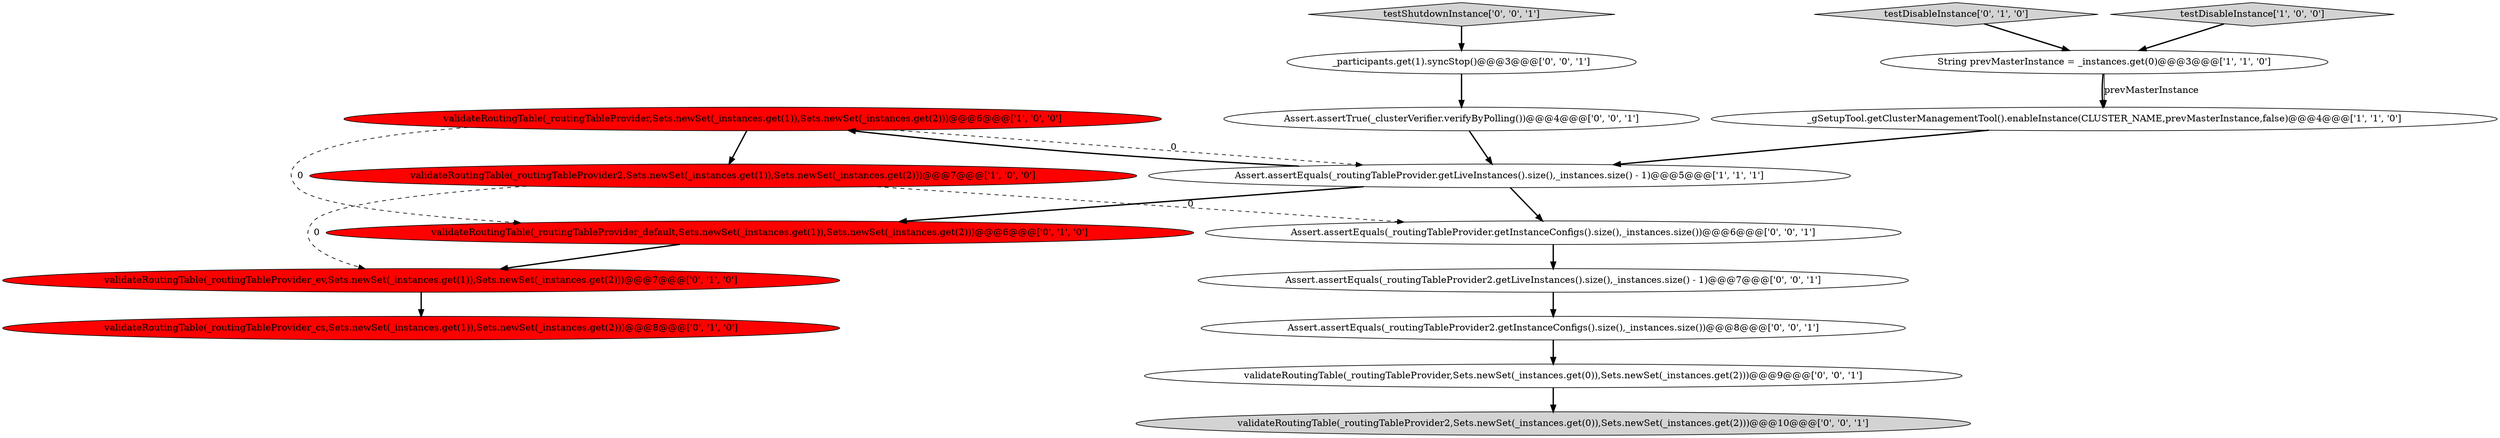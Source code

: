 digraph {
3 [style = filled, label = "validateRoutingTable(_routingTableProvider,Sets.newSet(_instances.get(1)),Sets.newSet(_instances.get(2)))@@@6@@@['1', '0', '0']", fillcolor = red, shape = ellipse image = "AAA1AAABBB1BBB"];
8 [style = filled, label = "validateRoutingTable(_routingTableProvider_ev,Sets.newSet(_instances.get(1)),Sets.newSet(_instances.get(2)))@@@7@@@['0', '1', '0']", fillcolor = red, shape = ellipse image = "AAA1AAABBB2BBB"];
5 [style = filled, label = "_gSetupTool.getClusterManagementTool().enableInstance(CLUSTER_NAME,prevMasterInstance,false)@@@4@@@['1', '1', '0']", fillcolor = white, shape = ellipse image = "AAA0AAABBB1BBB"];
15 [style = filled, label = "Assert.assertEquals(_routingTableProvider.getInstanceConfigs().size(),_instances.size())@@@6@@@['0', '0', '1']", fillcolor = white, shape = ellipse image = "AAA0AAABBB3BBB"];
6 [style = filled, label = "validateRoutingTable(_routingTableProvider_default,Sets.newSet(_instances.get(1)),Sets.newSet(_instances.get(2)))@@@6@@@['0', '1', '0']", fillcolor = red, shape = ellipse image = "AAA1AAABBB2BBB"];
12 [style = filled, label = "Assert.assertTrue(_clusterVerifier.verifyByPolling())@@@4@@@['0', '0', '1']", fillcolor = white, shape = ellipse image = "AAA0AAABBB3BBB"];
10 [style = filled, label = "Assert.assertEquals(_routingTableProvider2.getLiveInstances().size(),_instances.size() - 1)@@@7@@@['0', '0', '1']", fillcolor = white, shape = ellipse image = "AAA0AAABBB3BBB"];
17 [style = filled, label = "validateRoutingTable(_routingTableProvider,Sets.newSet(_instances.get(0)),Sets.newSet(_instances.get(2)))@@@9@@@['0', '0', '1']", fillcolor = white, shape = ellipse image = "AAA0AAABBB3BBB"];
4 [style = filled, label = "testDisableInstance['1', '0', '0']", fillcolor = lightgray, shape = diamond image = "AAA0AAABBB1BBB"];
11 [style = filled, label = "testShutdownInstance['0', '0', '1']", fillcolor = lightgray, shape = diamond image = "AAA0AAABBB3BBB"];
1 [style = filled, label = "String prevMasterInstance = _instances.get(0)@@@3@@@['1', '1', '0']", fillcolor = white, shape = ellipse image = "AAA0AAABBB1BBB"];
14 [style = filled, label = "_participants.get(1).syncStop()@@@3@@@['0', '0', '1']", fillcolor = white, shape = ellipse image = "AAA0AAABBB3BBB"];
2 [style = filled, label = "Assert.assertEquals(_routingTableProvider.getLiveInstances().size(),_instances.size() - 1)@@@5@@@['1', '1', '1']", fillcolor = white, shape = ellipse image = "AAA0AAABBB1BBB"];
13 [style = filled, label = "validateRoutingTable(_routingTableProvider2,Sets.newSet(_instances.get(0)),Sets.newSet(_instances.get(2)))@@@10@@@['0', '0', '1']", fillcolor = lightgray, shape = ellipse image = "AAA0AAABBB3BBB"];
16 [style = filled, label = "Assert.assertEquals(_routingTableProvider2.getInstanceConfigs().size(),_instances.size())@@@8@@@['0', '0', '1']", fillcolor = white, shape = ellipse image = "AAA0AAABBB3BBB"];
7 [style = filled, label = "validateRoutingTable(_routingTableProvider_cs,Sets.newSet(_instances.get(1)),Sets.newSet(_instances.get(2)))@@@8@@@['0', '1', '0']", fillcolor = red, shape = ellipse image = "AAA1AAABBB2BBB"];
0 [style = filled, label = "validateRoutingTable(_routingTableProvider2,Sets.newSet(_instances.get(1)),Sets.newSet(_instances.get(2)))@@@7@@@['1', '0', '0']", fillcolor = red, shape = ellipse image = "AAA1AAABBB1BBB"];
9 [style = filled, label = "testDisableInstance['0', '1', '0']", fillcolor = lightgray, shape = diamond image = "AAA0AAABBB2BBB"];
1->5 [style = bold, label=""];
15->10 [style = bold, label=""];
3->6 [style = dashed, label="0"];
3->2 [style = dashed, label="0"];
11->14 [style = bold, label=""];
2->6 [style = bold, label=""];
2->3 [style = bold, label=""];
0->15 [style = dashed, label="0"];
16->17 [style = bold, label=""];
1->5 [style = solid, label="prevMasterInstance"];
3->0 [style = bold, label=""];
8->7 [style = bold, label=""];
5->2 [style = bold, label=""];
12->2 [style = bold, label=""];
10->16 [style = bold, label=""];
14->12 [style = bold, label=""];
6->8 [style = bold, label=""];
2->15 [style = bold, label=""];
0->8 [style = dashed, label="0"];
4->1 [style = bold, label=""];
17->13 [style = bold, label=""];
9->1 [style = bold, label=""];
}
